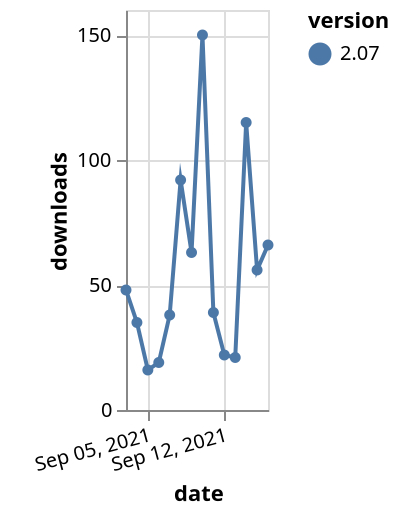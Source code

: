 {"$schema": "https://vega.github.io/schema/vega-lite/v5.json", "description": "A simple bar chart with embedded data.", "data": {"values": [{"date": "2021-09-03", "total": 79216, "delta": 48, "version": "2.07"}, {"date": "2021-09-04", "total": 79251, "delta": 35, "version": "2.07"}, {"date": "2021-09-05", "total": 79267, "delta": 16, "version": "2.07"}, {"date": "2021-09-06", "total": 79286, "delta": 19, "version": "2.07"}, {"date": "2021-09-07", "total": 79324, "delta": 38, "version": "2.07"}, {"date": "2021-09-08", "total": 79416, "delta": 92, "version": "2.07"}, {"date": "2021-09-09", "total": 79479, "delta": 63, "version": "2.07"}, {"date": "2021-09-10", "total": 79629, "delta": 150, "version": "2.07"}, {"date": "2021-09-11", "total": 79668, "delta": 39, "version": "2.07"}, {"date": "2021-09-12", "total": 79690, "delta": 22, "version": "2.07"}, {"date": "2021-09-13", "total": 79711, "delta": 21, "version": "2.07"}, {"date": "2021-09-14", "total": 79826, "delta": 115, "version": "2.07"}, {"date": "2021-09-15", "total": 79882, "delta": 56, "version": "2.07"}, {"date": "2021-09-16", "total": 79948, "delta": 66, "version": "2.07"}]}, "width": "container", "mark": {"type": "line", "point": {"filled": true}}, "encoding": {"x": {"field": "date", "type": "temporal", "timeUnit": "yearmonthdate", "title": "date", "axis": {"labelAngle": -15}}, "y": {"field": "delta", "type": "quantitative", "title": "downloads"}, "color": {"field": "version", "type": "nominal"}, "tooltip": {"field": "delta"}}}